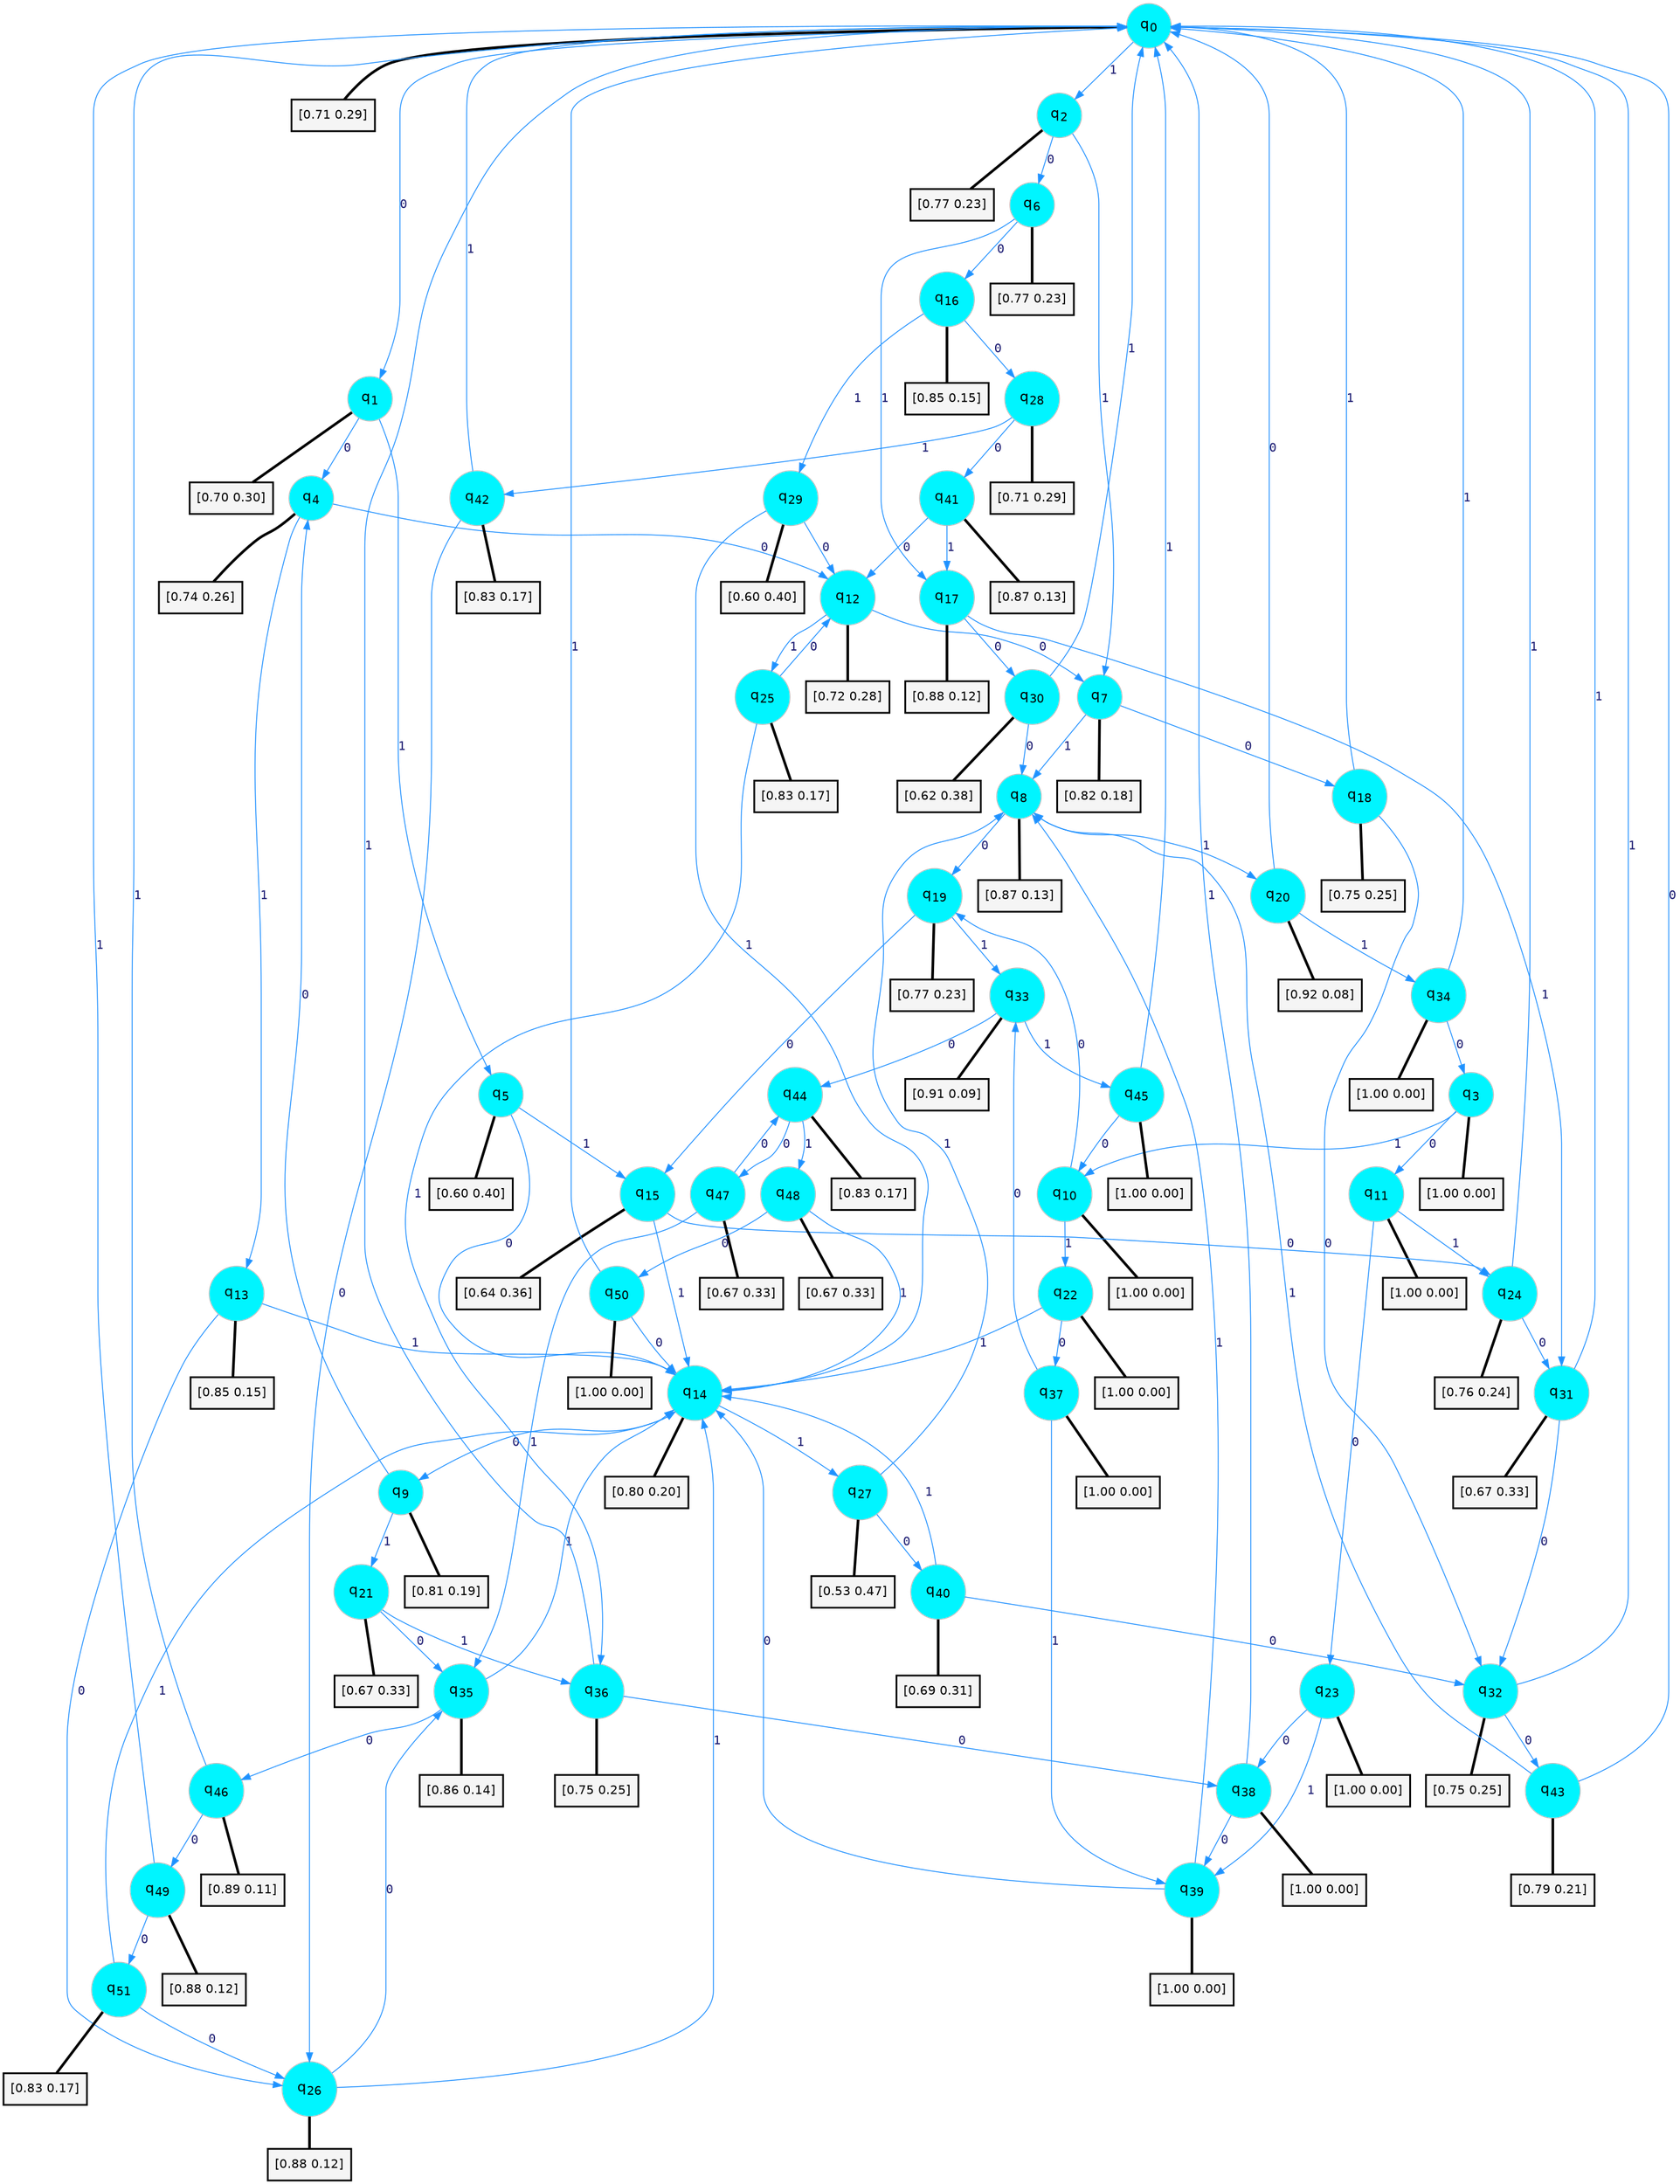 digraph G {
graph [
bgcolor=transparent, dpi=300, rankdir=TD, size="40,25"];
node [
color=gray, fillcolor=turquoise1, fontcolor=black, fontname=Helvetica, fontsize=16, fontweight=bold, shape=circle, style=filled];
edge [
arrowsize=1, color=dodgerblue1, fontcolor=midnightblue, fontname=courier, fontweight=bold, penwidth=1, style=solid, weight=20];
0[label=<q<SUB>0</SUB>>];
1[label=<q<SUB>1</SUB>>];
2[label=<q<SUB>2</SUB>>];
3[label=<q<SUB>3</SUB>>];
4[label=<q<SUB>4</SUB>>];
5[label=<q<SUB>5</SUB>>];
6[label=<q<SUB>6</SUB>>];
7[label=<q<SUB>7</SUB>>];
8[label=<q<SUB>8</SUB>>];
9[label=<q<SUB>9</SUB>>];
10[label=<q<SUB>10</SUB>>];
11[label=<q<SUB>11</SUB>>];
12[label=<q<SUB>12</SUB>>];
13[label=<q<SUB>13</SUB>>];
14[label=<q<SUB>14</SUB>>];
15[label=<q<SUB>15</SUB>>];
16[label=<q<SUB>16</SUB>>];
17[label=<q<SUB>17</SUB>>];
18[label=<q<SUB>18</SUB>>];
19[label=<q<SUB>19</SUB>>];
20[label=<q<SUB>20</SUB>>];
21[label=<q<SUB>21</SUB>>];
22[label=<q<SUB>22</SUB>>];
23[label=<q<SUB>23</SUB>>];
24[label=<q<SUB>24</SUB>>];
25[label=<q<SUB>25</SUB>>];
26[label=<q<SUB>26</SUB>>];
27[label=<q<SUB>27</SUB>>];
28[label=<q<SUB>28</SUB>>];
29[label=<q<SUB>29</SUB>>];
30[label=<q<SUB>30</SUB>>];
31[label=<q<SUB>31</SUB>>];
32[label=<q<SUB>32</SUB>>];
33[label=<q<SUB>33</SUB>>];
34[label=<q<SUB>34</SUB>>];
35[label=<q<SUB>35</SUB>>];
36[label=<q<SUB>36</SUB>>];
37[label=<q<SUB>37</SUB>>];
38[label=<q<SUB>38</SUB>>];
39[label=<q<SUB>39</SUB>>];
40[label=<q<SUB>40</SUB>>];
41[label=<q<SUB>41</SUB>>];
42[label=<q<SUB>42</SUB>>];
43[label=<q<SUB>43</SUB>>];
44[label=<q<SUB>44</SUB>>];
45[label=<q<SUB>45</SUB>>];
46[label=<q<SUB>46</SUB>>];
47[label=<q<SUB>47</SUB>>];
48[label=<q<SUB>48</SUB>>];
49[label=<q<SUB>49</SUB>>];
50[label=<q<SUB>50</SUB>>];
51[label=<q<SUB>51</SUB>>];
52[label="[0.71 0.29]", shape=box,fontcolor=black, fontname=Helvetica, fontsize=14, penwidth=2, fillcolor=whitesmoke,color=black];
53[label="[0.70 0.30]", shape=box,fontcolor=black, fontname=Helvetica, fontsize=14, penwidth=2, fillcolor=whitesmoke,color=black];
54[label="[0.77 0.23]", shape=box,fontcolor=black, fontname=Helvetica, fontsize=14, penwidth=2, fillcolor=whitesmoke,color=black];
55[label="[1.00 0.00]", shape=box,fontcolor=black, fontname=Helvetica, fontsize=14, penwidth=2, fillcolor=whitesmoke,color=black];
56[label="[0.74 0.26]", shape=box,fontcolor=black, fontname=Helvetica, fontsize=14, penwidth=2, fillcolor=whitesmoke,color=black];
57[label="[0.60 0.40]", shape=box,fontcolor=black, fontname=Helvetica, fontsize=14, penwidth=2, fillcolor=whitesmoke,color=black];
58[label="[0.77 0.23]", shape=box,fontcolor=black, fontname=Helvetica, fontsize=14, penwidth=2, fillcolor=whitesmoke,color=black];
59[label="[0.82 0.18]", shape=box,fontcolor=black, fontname=Helvetica, fontsize=14, penwidth=2, fillcolor=whitesmoke,color=black];
60[label="[0.87 0.13]", shape=box,fontcolor=black, fontname=Helvetica, fontsize=14, penwidth=2, fillcolor=whitesmoke,color=black];
61[label="[0.81 0.19]", shape=box,fontcolor=black, fontname=Helvetica, fontsize=14, penwidth=2, fillcolor=whitesmoke,color=black];
62[label="[1.00 0.00]", shape=box,fontcolor=black, fontname=Helvetica, fontsize=14, penwidth=2, fillcolor=whitesmoke,color=black];
63[label="[1.00 0.00]", shape=box,fontcolor=black, fontname=Helvetica, fontsize=14, penwidth=2, fillcolor=whitesmoke,color=black];
64[label="[0.72 0.28]", shape=box,fontcolor=black, fontname=Helvetica, fontsize=14, penwidth=2, fillcolor=whitesmoke,color=black];
65[label="[0.85 0.15]", shape=box,fontcolor=black, fontname=Helvetica, fontsize=14, penwidth=2, fillcolor=whitesmoke,color=black];
66[label="[0.80 0.20]", shape=box,fontcolor=black, fontname=Helvetica, fontsize=14, penwidth=2, fillcolor=whitesmoke,color=black];
67[label="[0.64 0.36]", shape=box,fontcolor=black, fontname=Helvetica, fontsize=14, penwidth=2, fillcolor=whitesmoke,color=black];
68[label="[0.85 0.15]", shape=box,fontcolor=black, fontname=Helvetica, fontsize=14, penwidth=2, fillcolor=whitesmoke,color=black];
69[label="[0.88 0.12]", shape=box,fontcolor=black, fontname=Helvetica, fontsize=14, penwidth=2, fillcolor=whitesmoke,color=black];
70[label="[0.75 0.25]", shape=box,fontcolor=black, fontname=Helvetica, fontsize=14, penwidth=2, fillcolor=whitesmoke,color=black];
71[label="[0.77 0.23]", shape=box,fontcolor=black, fontname=Helvetica, fontsize=14, penwidth=2, fillcolor=whitesmoke,color=black];
72[label="[0.92 0.08]", shape=box,fontcolor=black, fontname=Helvetica, fontsize=14, penwidth=2, fillcolor=whitesmoke,color=black];
73[label="[0.67 0.33]", shape=box,fontcolor=black, fontname=Helvetica, fontsize=14, penwidth=2, fillcolor=whitesmoke,color=black];
74[label="[1.00 0.00]", shape=box,fontcolor=black, fontname=Helvetica, fontsize=14, penwidth=2, fillcolor=whitesmoke,color=black];
75[label="[1.00 0.00]", shape=box,fontcolor=black, fontname=Helvetica, fontsize=14, penwidth=2, fillcolor=whitesmoke,color=black];
76[label="[0.76 0.24]", shape=box,fontcolor=black, fontname=Helvetica, fontsize=14, penwidth=2, fillcolor=whitesmoke,color=black];
77[label="[0.83 0.17]", shape=box,fontcolor=black, fontname=Helvetica, fontsize=14, penwidth=2, fillcolor=whitesmoke,color=black];
78[label="[0.88 0.12]", shape=box,fontcolor=black, fontname=Helvetica, fontsize=14, penwidth=2, fillcolor=whitesmoke,color=black];
79[label="[0.53 0.47]", shape=box,fontcolor=black, fontname=Helvetica, fontsize=14, penwidth=2, fillcolor=whitesmoke,color=black];
80[label="[0.71 0.29]", shape=box,fontcolor=black, fontname=Helvetica, fontsize=14, penwidth=2, fillcolor=whitesmoke,color=black];
81[label="[0.60 0.40]", shape=box,fontcolor=black, fontname=Helvetica, fontsize=14, penwidth=2, fillcolor=whitesmoke,color=black];
82[label="[0.62 0.38]", shape=box,fontcolor=black, fontname=Helvetica, fontsize=14, penwidth=2, fillcolor=whitesmoke,color=black];
83[label="[0.67 0.33]", shape=box,fontcolor=black, fontname=Helvetica, fontsize=14, penwidth=2, fillcolor=whitesmoke,color=black];
84[label="[0.75 0.25]", shape=box,fontcolor=black, fontname=Helvetica, fontsize=14, penwidth=2, fillcolor=whitesmoke,color=black];
85[label="[0.91 0.09]", shape=box,fontcolor=black, fontname=Helvetica, fontsize=14, penwidth=2, fillcolor=whitesmoke,color=black];
86[label="[1.00 0.00]", shape=box,fontcolor=black, fontname=Helvetica, fontsize=14, penwidth=2, fillcolor=whitesmoke,color=black];
87[label="[0.86 0.14]", shape=box,fontcolor=black, fontname=Helvetica, fontsize=14, penwidth=2, fillcolor=whitesmoke,color=black];
88[label="[0.75 0.25]", shape=box,fontcolor=black, fontname=Helvetica, fontsize=14, penwidth=2, fillcolor=whitesmoke,color=black];
89[label="[1.00 0.00]", shape=box,fontcolor=black, fontname=Helvetica, fontsize=14, penwidth=2, fillcolor=whitesmoke,color=black];
90[label="[1.00 0.00]", shape=box,fontcolor=black, fontname=Helvetica, fontsize=14, penwidth=2, fillcolor=whitesmoke,color=black];
91[label="[1.00 0.00]", shape=box,fontcolor=black, fontname=Helvetica, fontsize=14, penwidth=2, fillcolor=whitesmoke,color=black];
92[label="[0.69 0.31]", shape=box,fontcolor=black, fontname=Helvetica, fontsize=14, penwidth=2, fillcolor=whitesmoke,color=black];
93[label="[0.87 0.13]", shape=box,fontcolor=black, fontname=Helvetica, fontsize=14, penwidth=2, fillcolor=whitesmoke,color=black];
94[label="[0.83 0.17]", shape=box,fontcolor=black, fontname=Helvetica, fontsize=14, penwidth=2, fillcolor=whitesmoke,color=black];
95[label="[0.79 0.21]", shape=box,fontcolor=black, fontname=Helvetica, fontsize=14, penwidth=2, fillcolor=whitesmoke,color=black];
96[label="[0.83 0.17]", shape=box,fontcolor=black, fontname=Helvetica, fontsize=14, penwidth=2, fillcolor=whitesmoke,color=black];
97[label="[1.00 0.00]", shape=box,fontcolor=black, fontname=Helvetica, fontsize=14, penwidth=2, fillcolor=whitesmoke,color=black];
98[label="[0.89 0.11]", shape=box,fontcolor=black, fontname=Helvetica, fontsize=14, penwidth=2, fillcolor=whitesmoke,color=black];
99[label="[0.67 0.33]", shape=box,fontcolor=black, fontname=Helvetica, fontsize=14, penwidth=2, fillcolor=whitesmoke,color=black];
100[label="[0.67 0.33]", shape=box,fontcolor=black, fontname=Helvetica, fontsize=14, penwidth=2, fillcolor=whitesmoke,color=black];
101[label="[0.88 0.12]", shape=box,fontcolor=black, fontname=Helvetica, fontsize=14, penwidth=2, fillcolor=whitesmoke,color=black];
102[label="[1.00 0.00]", shape=box,fontcolor=black, fontname=Helvetica, fontsize=14, penwidth=2, fillcolor=whitesmoke,color=black];
103[label="[0.83 0.17]", shape=box,fontcolor=black, fontname=Helvetica, fontsize=14, penwidth=2, fillcolor=whitesmoke,color=black];
0->1 [label=0];
0->2 [label=1];
0->52 [arrowhead=none, penwidth=3,color=black];
1->4 [label=0];
1->5 [label=1];
1->53 [arrowhead=none, penwidth=3,color=black];
2->6 [label=0];
2->7 [label=1];
2->54 [arrowhead=none, penwidth=3,color=black];
3->11 [label=0];
3->10 [label=1];
3->55 [arrowhead=none, penwidth=3,color=black];
4->12 [label=0];
4->13 [label=1];
4->56 [arrowhead=none, penwidth=3,color=black];
5->14 [label=0];
5->15 [label=1];
5->57 [arrowhead=none, penwidth=3,color=black];
6->16 [label=0];
6->17 [label=1];
6->58 [arrowhead=none, penwidth=3,color=black];
7->18 [label=0];
7->8 [label=1];
7->59 [arrowhead=none, penwidth=3,color=black];
8->19 [label=0];
8->20 [label=1];
8->60 [arrowhead=none, penwidth=3,color=black];
9->4 [label=0];
9->21 [label=1];
9->61 [arrowhead=none, penwidth=3,color=black];
10->19 [label=0];
10->22 [label=1];
10->62 [arrowhead=none, penwidth=3,color=black];
11->23 [label=0];
11->24 [label=1];
11->63 [arrowhead=none, penwidth=3,color=black];
12->7 [label=0];
12->25 [label=1];
12->64 [arrowhead=none, penwidth=3,color=black];
13->26 [label=0];
13->14 [label=1];
13->65 [arrowhead=none, penwidth=3,color=black];
14->9 [label=0];
14->27 [label=1];
14->66 [arrowhead=none, penwidth=3,color=black];
15->24 [label=0];
15->14 [label=1];
15->67 [arrowhead=none, penwidth=3,color=black];
16->28 [label=0];
16->29 [label=1];
16->68 [arrowhead=none, penwidth=3,color=black];
17->30 [label=0];
17->31 [label=1];
17->69 [arrowhead=none, penwidth=3,color=black];
18->32 [label=0];
18->0 [label=1];
18->70 [arrowhead=none, penwidth=3,color=black];
19->15 [label=0];
19->33 [label=1];
19->71 [arrowhead=none, penwidth=3,color=black];
20->0 [label=0];
20->34 [label=1];
20->72 [arrowhead=none, penwidth=3,color=black];
21->35 [label=0];
21->36 [label=1];
21->73 [arrowhead=none, penwidth=3,color=black];
22->37 [label=0];
22->14 [label=1];
22->74 [arrowhead=none, penwidth=3,color=black];
23->38 [label=0];
23->39 [label=1];
23->75 [arrowhead=none, penwidth=3,color=black];
24->31 [label=0];
24->0 [label=1];
24->76 [arrowhead=none, penwidth=3,color=black];
25->12 [label=0];
25->36 [label=1];
25->77 [arrowhead=none, penwidth=3,color=black];
26->35 [label=0];
26->14 [label=1];
26->78 [arrowhead=none, penwidth=3,color=black];
27->40 [label=0];
27->8 [label=1];
27->79 [arrowhead=none, penwidth=3,color=black];
28->41 [label=0];
28->42 [label=1];
28->80 [arrowhead=none, penwidth=3,color=black];
29->12 [label=0];
29->14 [label=1];
29->81 [arrowhead=none, penwidth=3,color=black];
30->8 [label=0];
30->0 [label=1];
30->82 [arrowhead=none, penwidth=3,color=black];
31->32 [label=0];
31->0 [label=1];
31->83 [arrowhead=none, penwidth=3,color=black];
32->43 [label=0];
32->0 [label=1];
32->84 [arrowhead=none, penwidth=3,color=black];
33->44 [label=0];
33->45 [label=1];
33->85 [arrowhead=none, penwidth=3,color=black];
34->3 [label=0];
34->0 [label=1];
34->86 [arrowhead=none, penwidth=3,color=black];
35->46 [label=0];
35->14 [label=1];
35->87 [arrowhead=none, penwidth=3,color=black];
36->38 [label=0];
36->0 [label=1];
36->88 [arrowhead=none, penwidth=3,color=black];
37->33 [label=0];
37->39 [label=1];
37->89 [arrowhead=none, penwidth=3,color=black];
38->39 [label=0];
38->0 [label=1];
38->90 [arrowhead=none, penwidth=3,color=black];
39->14 [label=0];
39->8 [label=1];
39->91 [arrowhead=none, penwidth=3,color=black];
40->32 [label=0];
40->14 [label=1];
40->92 [arrowhead=none, penwidth=3,color=black];
41->12 [label=0];
41->17 [label=1];
41->93 [arrowhead=none, penwidth=3,color=black];
42->26 [label=0];
42->0 [label=1];
42->94 [arrowhead=none, penwidth=3,color=black];
43->0 [label=0];
43->8 [label=1];
43->95 [arrowhead=none, penwidth=3,color=black];
44->47 [label=0];
44->48 [label=1];
44->96 [arrowhead=none, penwidth=3,color=black];
45->10 [label=0];
45->0 [label=1];
45->97 [arrowhead=none, penwidth=3,color=black];
46->49 [label=0];
46->0 [label=1];
46->98 [arrowhead=none, penwidth=3,color=black];
47->44 [label=0];
47->35 [label=1];
47->99 [arrowhead=none, penwidth=3,color=black];
48->50 [label=0];
48->14 [label=1];
48->100 [arrowhead=none, penwidth=3,color=black];
49->51 [label=0];
49->0 [label=1];
49->101 [arrowhead=none, penwidth=3,color=black];
50->14 [label=0];
50->0 [label=1];
50->102 [arrowhead=none, penwidth=3,color=black];
51->26 [label=0];
51->14 [label=1];
51->103 [arrowhead=none, penwidth=3,color=black];
}
